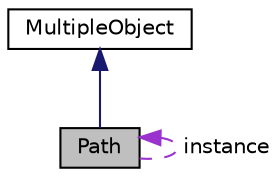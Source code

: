 digraph "Path"
{
  edge [fontname="Helvetica",fontsize="10",labelfontname="Helvetica",labelfontsize="10"];
  node [fontname="Helvetica",fontsize="10",shape=record];
  Node1 [label="Path",height=0.2,width=0.4,color="black", fillcolor="grey75", style="filled" fontcolor="black"];
  Node2 -> Node1 [dir="back",color="midnightblue",fontsize="10",style="solid",fontname="Helvetica"];
  Node2 [label="MultipleObject",height=0.2,width=0.4,color="black", fillcolor="white", style="filled",URL="$class_multiple_object.html"];
  Node1 -> Node1 [dir="back",color="darkorchid3",fontsize="10",style="dashed",label=" instance" ,fontname="Helvetica"];
}
